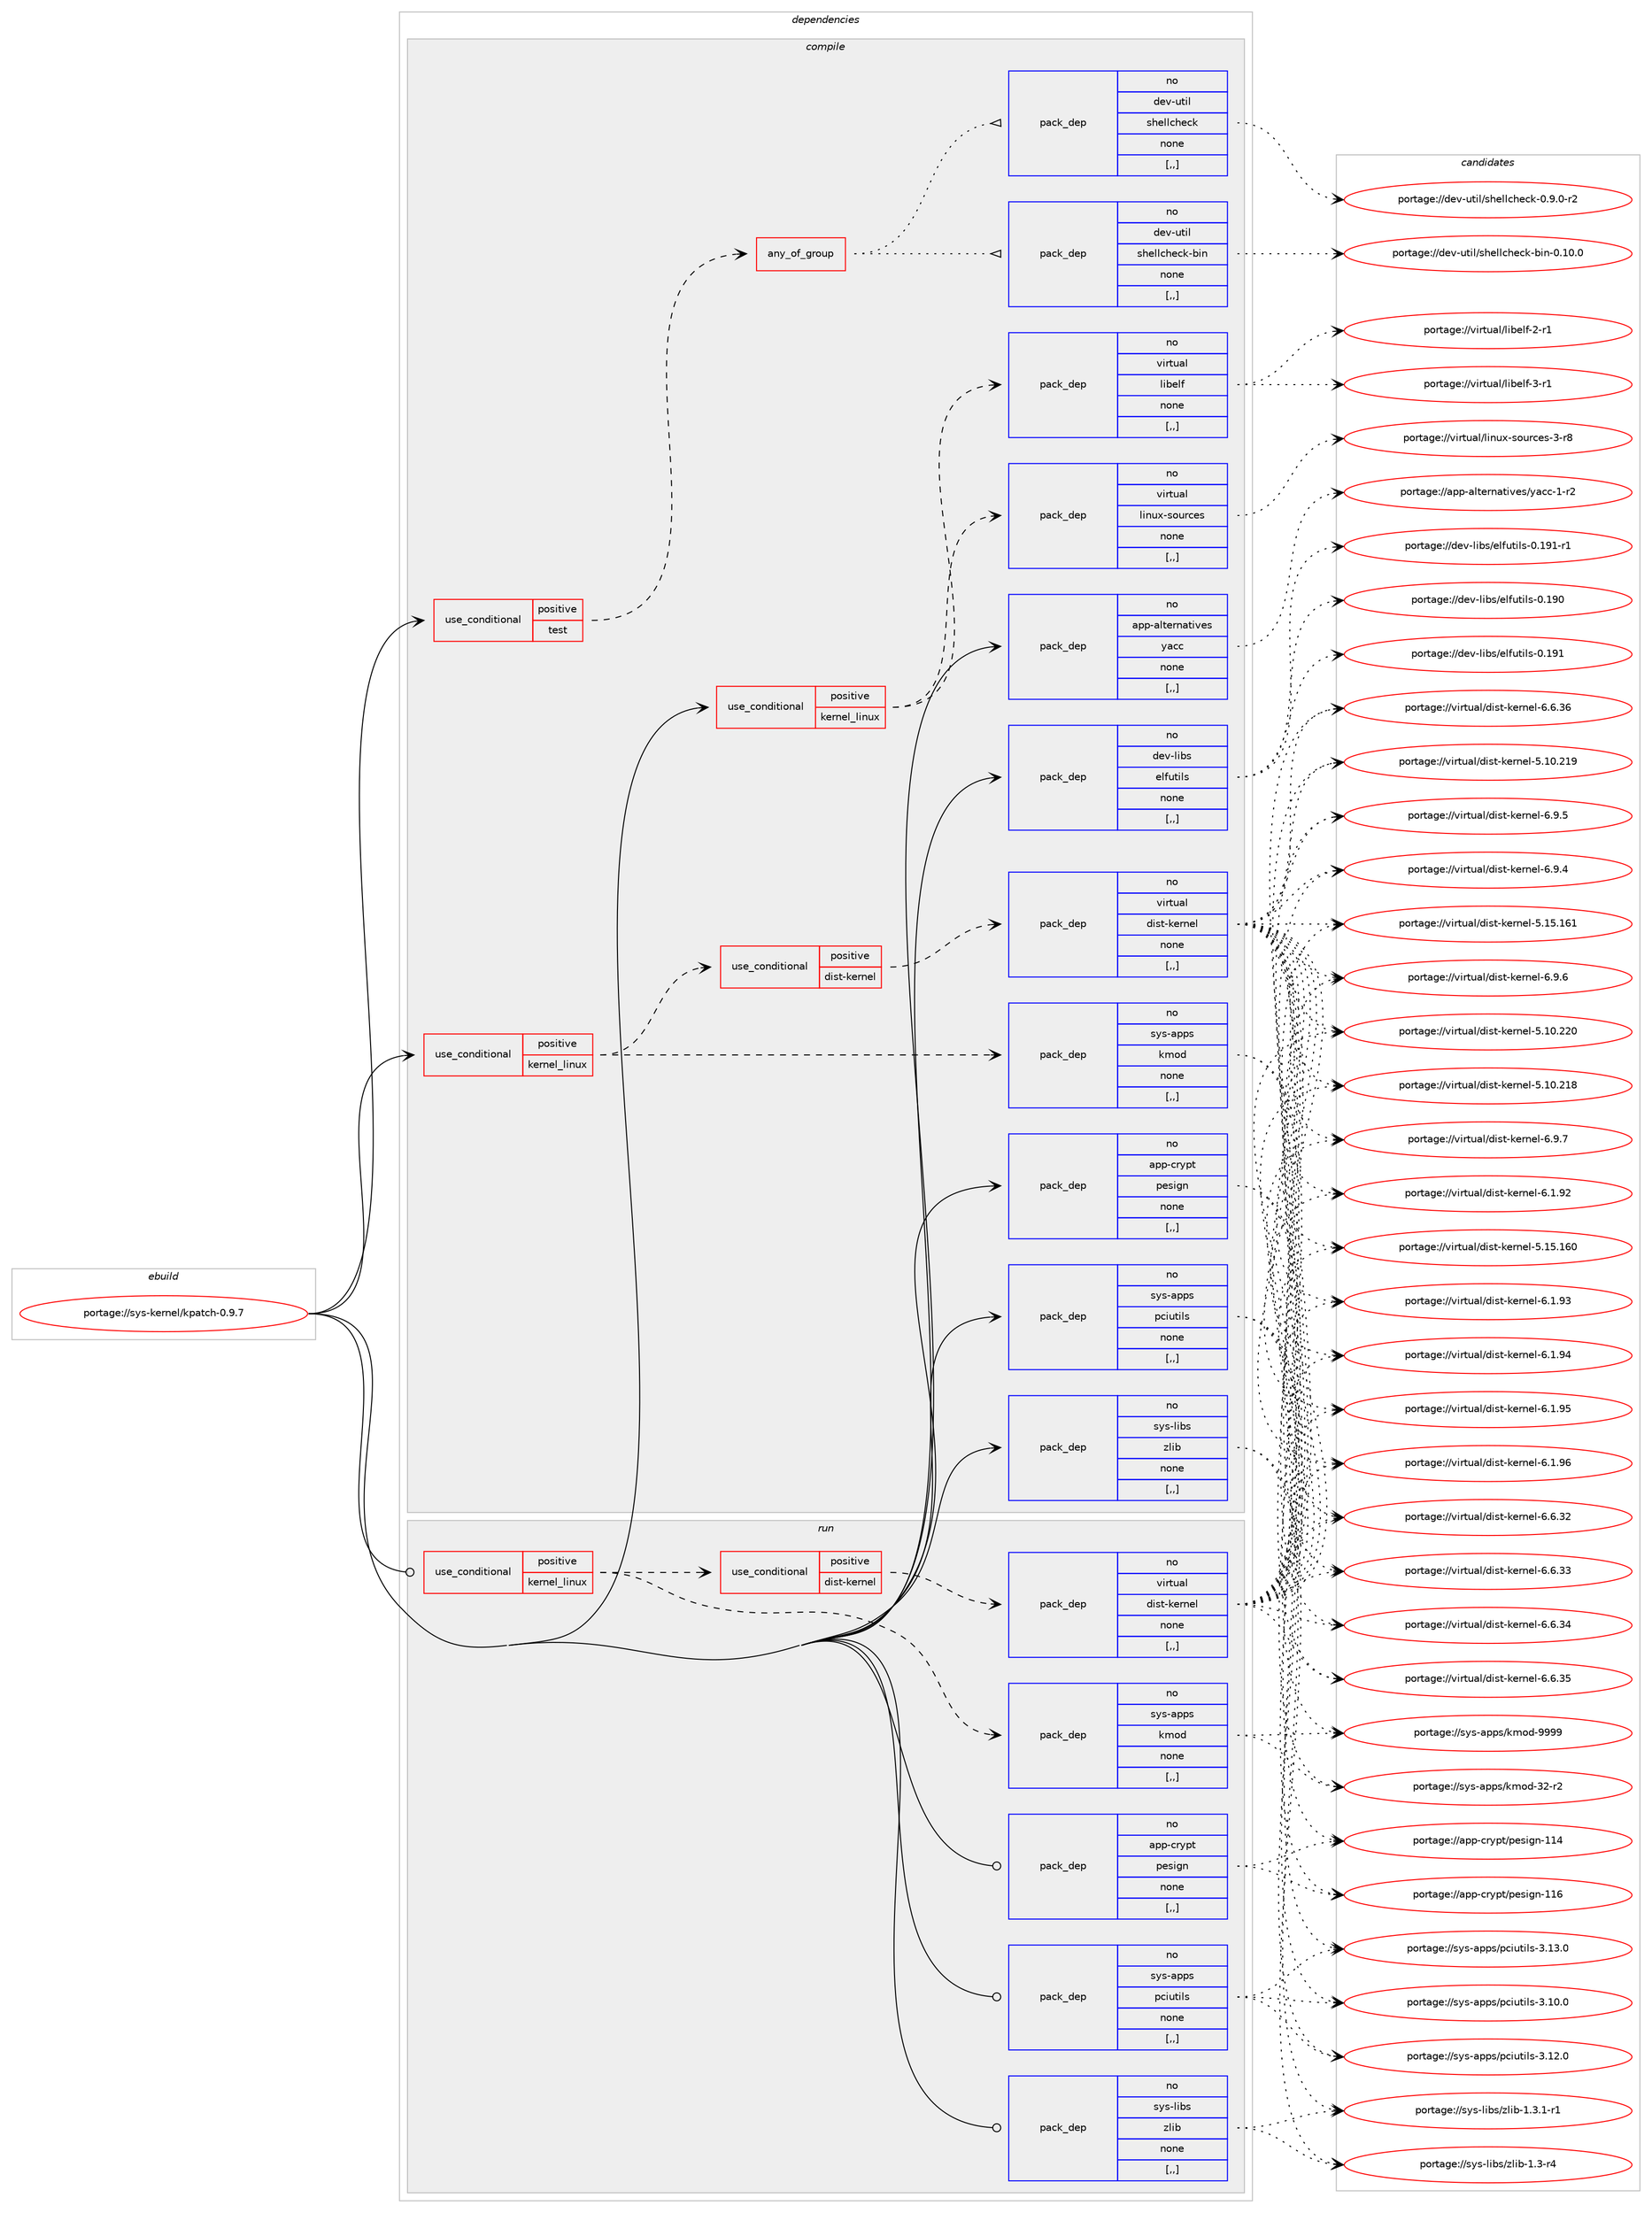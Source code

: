 digraph prolog {

# *************
# Graph options
# *************

newrank=true;
concentrate=true;
compound=true;
graph [rankdir=LR,fontname=Helvetica,fontsize=10,ranksep=1.5];#, ranksep=2.5, nodesep=0.2];
edge  [arrowhead=vee];
node  [fontname=Helvetica,fontsize=10];

# **********
# The ebuild
# **********

subgraph cluster_leftcol {
color=gray;
rank=same;
label=<<i>ebuild</i>>;
id [label="portage://sys-kernel/kpatch-0.9.7", color=red, width=4, href="../sys-kernel/kpatch-0.9.7.svg"];
}

# ****************
# The dependencies
# ****************

subgraph cluster_midcol {
color=gray;
label=<<i>dependencies</i>>;
subgraph cluster_compile {
fillcolor="#eeeeee";
style=filled;
label=<<i>compile</i>>;
subgraph cond114079 {
dependency428941 [label=<<TABLE BORDER="0" CELLBORDER="1" CELLSPACING="0" CELLPADDING="4"><TR><TD ROWSPAN="3" CELLPADDING="10">use_conditional</TD></TR><TR><TD>positive</TD></TR><TR><TD>kernel_linux</TD></TR></TABLE>>, shape=none, color=red];
subgraph pack311943 {
dependency428942 [label=<<TABLE BORDER="0" CELLBORDER="1" CELLSPACING="0" CELLPADDING="4" WIDTH="220"><TR><TD ROWSPAN="6" CELLPADDING="30">pack_dep</TD></TR><TR><TD WIDTH="110">no</TD></TR><TR><TD>sys-apps</TD></TR><TR><TD>kmod</TD></TR><TR><TD>none</TD></TR><TR><TD>[,,]</TD></TR></TABLE>>, shape=none, color=blue];
}
dependency428941:e -> dependency428942:w [weight=20,style="dashed",arrowhead="vee"];
subgraph cond114080 {
dependency428943 [label=<<TABLE BORDER="0" CELLBORDER="1" CELLSPACING="0" CELLPADDING="4"><TR><TD ROWSPAN="3" CELLPADDING="10">use_conditional</TD></TR><TR><TD>positive</TD></TR><TR><TD>dist-kernel</TD></TR></TABLE>>, shape=none, color=red];
subgraph pack311944 {
dependency428944 [label=<<TABLE BORDER="0" CELLBORDER="1" CELLSPACING="0" CELLPADDING="4" WIDTH="220"><TR><TD ROWSPAN="6" CELLPADDING="30">pack_dep</TD></TR><TR><TD WIDTH="110">no</TD></TR><TR><TD>virtual</TD></TR><TR><TD>dist-kernel</TD></TR><TR><TD>none</TD></TR><TR><TD>[,,]</TD></TR></TABLE>>, shape=none, color=blue];
}
dependency428943:e -> dependency428944:w [weight=20,style="dashed",arrowhead="vee"];
}
dependency428941:e -> dependency428943:w [weight=20,style="dashed",arrowhead="vee"];
}
id:e -> dependency428941:w [weight=20,style="solid",arrowhead="vee"];
subgraph cond114081 {
dependency428945 [label=<<TABLE BORDER="0" CELLBORDER="1" CELLSPACING="0" CELLPADDING="4"><TR><TD ROWSPAN="3" CELLPADDING="10">use_conditional</TD></TR><TR><TD>positive</TD></TR><TR><TD>kernel_linux</TD></TR></TABLE>>, shape=none, color=red];
subgraph pack311945 {
dependency428946 [label=<<TABLE BORDER="0" CELLBORDER="1" CELLSPACING="0" CELLPADDING="4" WIDTH="220"><TR><TD ROWSPAN="6" CELLPADDING="30">pack_dep</TD></TR><TR><TD WIDTH="110">no</TD></TR><TR><TD>virtual</TD></TR><TR><TD>linux-sources</TD></TR><TR><TD>none</TD></TR><TR><TD>[,,]</TD></TR></TABLE>>, shape=none, color=blue];
}
dependency428945:e -> dependency428946:w [weight=20,style="dashed",arrowhead="vee"];
subgraph pack311946 {
dependency428947 [label=<<TABLE BORDER="0" CELLBORDER="1" CELLSPACING="0" CELLPADDING="4" WIDTH="220"><TR><TD ROWSPAN="6" CELLPADDING="30">pack_dep</TD></TR><TR><TD WIDTH="110">no</TD></TR><TR><TD>virtual</TD></TR><TR><TD>libelf</TD></TR><TR><TD>none</TD></TR><TR><TD>[,,]</TD></TR></TABLE>>, shape=none, color=blue];
}
dependency428945:e -> dependency428947:w [weight=20,style="dashed",arrowhead="vee"];
}
id:e -> dependency428945:w [weight=20,style="solid",arrowhead="vee"];
subgraph cond114082 {
dependency428948 [label=<<TABLE BORDER="0" CELLBORDER="1" CELLSPACING="0" CELLPADDING="4"><TR><TD ROWSPAN="3" CELLPADDING="10">use_conditional</TD></TR><TR><TD>positive</TD></TR><TR><TD>test</TD></TR></TABLE>>, shape=none, color=red];
subgraph any2720 {
dependency428949 [label=<<TABLE BORDER="0" CELLBORDER="1" CELLSPACING="0" CELLPADDING="4"><TR><TD CELLPADDING="10">any_of_group</TD></TR></TABLE>>, shape=none, color=red];subgraph pack311947 {
dependency428950 [label=<<TABLE BORDER="0" CELLBORDER="1" CELLSPACING="0" CELLPADDING="4" WIDTH="220"><TR><TD ROWSPAN="6" CELLPADDING="30">pack_dep</TD></TR><TR><TD WIDTH="110">no</TD></TR><TR><TD>dev-util</TD></TR><TR><TD>shellcheck-bin</TD></TR><TR><TD>none</TD></TR><TR><TD>[,,]</TD></TR></TABLE>>, shape=none, color=blue];
}
dependency428949:e -> dependency428950:w [weight=20,style="dotted",arrowhead="oinv"];
subgraph pack311948 {
dependency428951 [label=<<TABLE BORDER="0" CELLBORDER="1" CELLSPACING="0" CELLPADDING="4" WIDTH="220"><TR><TD ROWSPAN="6" CELLPADDING="30">pack_dep</TD></TR><TR><TD WIDTH="110">no</TD></TR><TR><TD>dev-util</TD></TR><TR><TD>shellcheck</TD></TR><TR><TD>none</TD></TR><TR><TD>[,,]</TD></TR></TABLE>>, shape=none, color=blue];
}
dependency428949:e -> dependency428951:w [weight=20,style="dotted",arrowhead="oinv"];
}
dependency428948:e -> dependency428949:w [weight=20,style="dashed",arrowhead="vee"];
}
id:e -> dependency428948:w [weight=20,style="solid",arrowhead="vee"];
subgraph pack311949 {
dependency428952 [label=<<TABLE BORDER="0" CELLBORDER="1" CELLSPACING="0" CELLPADDING="4" WIDTH="220"><TR><TD ROWSPAN="6" CELLPADDING="30">pack_dep</TD></TR><TR><TD WIDTH="110">no</TD></TR><TR><TD>app-alternatives</TD></TR><TR><TD>yacc</TD></TR><TR><TD>none</TD></TR><TR><TD>[,,]</TD></TR></TABLE>>, shape=none, color=blue];
}
id:e -> dependency428952:w [weight=20,style="solid",arrowhead="vee"];
subgraph pack311950 {
dependency428953 [label=<<TABLE BORDER="0" CELLBORDER="1" CELLSPACING="0" CELLPADDING="4" WIDTH="220"><TR><TD ROWSPAN="6" CELLPADDING="30">pack_dep</TD></TR><TR><TD WIDTH="110">no</TD></TR><TR><TD>app-crypt</TD></TR><TR><TD>pesign</TD></TR><TR><TD>none</TD></TR><TR><TD>[,,]</TD></TR></TABLE>>, shape=none, color=blue];
}
id:e -> dependency428953:w [weight=20,style="solid",arrowhead="vee"];
subgraph pack311951 {
dependency428954 [label=<<TABLE BORDER="0" CELLBORDER="1" CELLSPACING="0" CELLPADDING="4" WIDTH="220"><TR><TD ROWSPAN="6" CELLPADDING="30">pack_dep</TD></TR><TR><TD WIDTH="110">no</TD></TR><TR><TD>dev-libs</TD></TR><TR><TD>elfutils</TD></TR><TR><TD>none</TD></TR><TR><TD>[,,]</TD></TR></TABLE>>, shape=none, color=blue];
}
id:e -> dependency428954:w [weight=20,style="solid",arrowhead="vee"];
subgraph pack311952 {
dependency428955 [label=<<TABLE BORDER="0" CELLBORDER="1" CELLSPACING="0" CELLPADDING="4" WIDTH="220"><TR><TD ROWSPAN="6" CELLPADDING="30">pack_dep</TD></TR><TR><TD WIDTH="110">no</TD></TR><TR><TD>sys-apps</TD></TR><TR><TD>pciutils</TD></TR><TR><TD>none</TD></TR><TR><TD>[,,]</TD></TR></TABLE>>, shape=none, color=blue];
}
id:e -> dependency428955:w [weight=20,style="solid",arrowhead="vee"];
subgraph pack311953 {
dependency428956 [label=<<TABLE BORDER="0" CELLBORDER="1" CELLSPACING="0" CELLPADDING="4" WIDTH="220"><TR><TD ROWSPAN="6" CELLPADDING="30">pack_dep</TD></TR><TR><TD WIDTH="110">no</TD></TR><TR><TD>sys-libs</TD></TR><TR><TD>zlib</TD></TR><TR><TD>none</TD></TR><TR><TD>[,,]</TD></TR></TABLE>>, shape=none, color=blue];
}
id:e -> dependency428956:w [weight=20,style="solid",arrowhead="vee"];
}
subgraph cluster_compileandrun {
fillcolor="#eeeeee";
style=filled;
label=<<i>compile and run</i>>;
}
subgraph cluster_run {
fillcolor="#eeeeee";
style=filled;
label=<<i>run</i>>;
subgraph cond114083 {
dependency428957 [label=<<TABLE BORDER="0" CELLBORDER="1" CELLSPACING="0" CELLPADDING="4"><TR><TD ROWSPAN="3" CELLPADDING="10">use_conditional</TD></TR><TR><TD>positive</TD></TR><TR><TD>kernel_linux</TD></TR></TABLE>>, shape=none, color=red];
subgraph pack311954 {
dependency428958 [label=<<TABLE BORDER="0" CELLBORDER="1" CELLSPACING="0" CELLPADDING="4" WIDTH="220"><TR><TD ROWSPAN="6" CELLPADDING="30">pack_dep</TD></TR><TR><TD WIDTH="110">no</TD></TR><TR><TD>sys-apps</TD></TR><TR><TD>kmod</TD></TR><TR><TD>none</TD></TR><TR><TD>[,,]</TD></TR></TABLE>>, shape=none, color=blue];
}
dependency428957:e -> dependency428958:w [weight=20,style="dashed",arrowhead="vee"];
subgraph cond114084 {
dependency428959 [label=<<TABLE BORDER="0" CELLBORDER="1" CELLSPACING="0" CELLPADDING="4"><TR><TD ROWSPAN="3" CELLPADDING="10">use_conditional</TD></TR><TR><TD>positive</TD></TR><TR><TD>dist-kernel</TD></TR></TABLE>>, shape=none, color=red];
subgraph pack311955 {
dependency428960 [label=<<TABLE BORDER="0" CELLBORDER="1" CELLSPACING="0" CELLPADDING="4" WIDTH="220"><TR><TD ROWSPAN="6" CELLPADDING="30">pack_dep</TD></TR><TR><TD WIDTH="110">no</TD></TR><TR><TD>virtual</TD></TR><TR><TD>dist-kernel</TD></TR><TR><TD>none</TD></TR><TR><TD>[,,]</TD></TR></TABLE>>, shape=none, color=blue];
}
dependency428959:e -> dependency428960:w [weight=20,style="dashed",arrowhead="vee"];
}
dependency428957:e -> dependency428959:w [weight=20,style="dashed",arrowhead="vee"];
}
id:e -> dependency428957:w [weight=20,style="solid",arrowhead="odot"];
subgraph pack311956 {
dependency428961 [label=<<TABLE BORDER="0" CELLBORDER="1" CELLSPACING="0" CELLPADDING="4" WIDTH="220"><TR><TD ROWSPAN="6" CELLPADDING="30">pack_dep</TD></TR><TR><TD WIDTH="110">no</TD></TR><TR><TD>app-crypt</TD></TR><TR><TD>pesign</TD></TR><TR><TD>none</TD></TR><TR><TD>[,,]</TD></TR></TABLE>>, shape=none, color=blue];
}
id:e -> dependency428961:w [weight=20,style="solid",arrowhead="odot"];
subgraph pack311957 {
dependency428962 [label=<<TABLE BORDER="0" CELLBORDER="1" CELLSPACING="0" CELLPADDING="4" WIDTH="220"><TR><TD ROWSPAN="6" CELLPADDING="30">pack_dep</TD></TR><TR><TD WIDTH="110">no</TD></TR><TR><TD>sys-apps</TD></TR><TR><TD>pciutils</TD></TR><TR><TD>none</TD></TR><TR><TD>[,,]</TD></TR></TABLE>>, shape=none, color=blue];
}
id:e -> dependency428962:w [weight=20,style="solid",arrowhead="odot"];
subgraph pack311958 {
dependency428963 [label=<<TABLE BORDER="0" CELLBORDER="1" CELLSPACING="0" CELLPADDING="4" WIDTH="220"><TR><TD ROWSPAN="6" CELLPADDING="30">pack_dep</TD></TR><TR><TD WIDTH="110">no</TD></TR><TR><TD>sys-libs</TD></TR><TR><TD>zlib</TD></TR><TR><TD>none</TD></TR><TR><TD>[,,]</TD></TR></TABLE>>, shape=none, color=blue];
}
id:e -> dependency428963:w [weight=20,style="solid",arrowhead="odot"];
}
}

# **************
# The candidates
# **************

subgraph cluster_choices {
rank=same;
color=gray;
label=<<i>candidates</i>>;

subgraph choice311943 {
color=black;
nodesep=1;
choice1151211154597112112115471071091111004551504511450 [label="portage://sys-apps/kmod-32-r2", color=red, width=4,href="../sys-apps/kmod-32-r2.svg"];
choice1151211154597112112115471071091111004557575757 [label="portage://sys-apps/kmod-9999", color=red, width=4,href="../sys-apps/kmod-9999.svg"];
dependency428942:e -> choice1151211154597112112115471071091111004551504511450:w [style=dotted,weight="100"];
dependency428942:e -> choice1151211154597112112115471071091111004557575757:w [style=dotted,weight="100"];
}
subgraph choice311944 {
color=black;
nodesep=1;
choice118105114116117971084710010511511645107101114110101108455346494846504956 [label="portage://virtual/dist-kernel-5.10.218", color=red, width=4,href="../virtual/dist-kernel-5.10.218.svg"];
choice118105114116117971084710010511511645107101114110101108455346494846504957 [label="portage://virtual/dist-kernel-5.10.219", color=red, width=4,href="../virtual/dist-kernel-5.10.219.svg"];
choice118105114116117971084710010511511645107101114110101108455346494846505048 [label="portage://virtual/dist-kernel-5.10.220", color=red, width=4,href="../virtual/dist-kernel-5.10.220.svg"];
choice118105114116117971084710010511511645107101114110101108455346495346495448 [label="portage://virtual/dist-kernel-5.15.160", color=red, width=4,href="../virtual/dist-kernel-5.15.160.svg"];
choice118105114116117971084710010511511645107101114110101108455346495346495449 [label="portage://virtual/dist-kernel-5.15.161", color=red, width=4,href="../virtual/dist-kernel-5.15.161.svg"];
choice11810511411611797108471001051151164510710111411010110845544649465750 [label="portage://virtual/dist-kernel-6.1.92", color=red, width=4,href="../virtual/dist-kernel-6.1.92.svg"];
choice11810511411611797108471001051151164510710111411010110845544649465751 [label="portage://virtual/dist-kernel-6.1.93", color=red, width=4,href="../virtual/dist-kernel-6.1.93.svg"];
choice11810511411611797108471001051151164510710111411010110845544649465752 [label="portage://virtual/dist-kernel-6.1.94", color=red, width=4,href="../virtual/dist-kernel-6.1.94.svg"];
choice11810511411611797108471001051151164510710111411010110845544649465753 [label="portage://virtual/dist-kernel-6.1.95", color=red, width=4,href="../virtual/dist-kernel-6.1.95.svg"];
choice11810511411611797108471001051151164510710111411010110845544649465754 [label="portage://virtual/dist-kernel-6.1.96", color=red, width=4,href="../virtual/dist-kernel-6.1.96.svg"];
choice11810511411611797108471001051151164510710111411010110845544654465150 [label="portage://virtual/dist-kernel-6.6.32", color=red, width=4,href="../virtual/dist-kernel-6.6.32.svg"];
choice11810511411611797108471001051151164510710111411010110845544654465151 [label="portage://virtual/dist-kernel-6.6.33", color=red, width=4,href="../virtual/dist-kernel-6.6.33.svg"];
choice11810511411611797108471001051151164510710111411010110845544654465152 [label="portage://virtual/dist-kernel-6.6.34", color=red, width=4,href="../virtual/dist-kernel-6.6.34.svg"];
choice11810511411611797108471001051151164510710111411010110845544654465153 [label="portage://virtual/dist-kernel-6.6.35", color=red, width=4,href="../virtual/dist-kernel-6.6.35.svg"];
choice11810511411611797108471001051151164510710111411010110845544654465154 [label="portage://virtual/dist-kernel-6.6.36", color=red, width=4,href="../virtual/dist-kernel-6.6.36.svg"];
choice118105114116117971084710010511511645107101114110101108455446574652 [label="portage://virtual/dist-kernel-6.9.4", color=red, width=4,href="../virtual/dist-kernel-6.9.4.svg"];
choice118105114116117971084710010511511645107101114110101108455446574653 [label="portage://virtual/dist-kernel-6.9.5", color=red, width=4,href="../virtual/dist-kernel-6.9.5.svg"];
choice118105114116117971084710010511511645107101114110101108455446574654 [label="portage://virtual/dist-kernel-6.9.6", color=red, width=4,href="../virtual/dist-kernel-6.9.6.svg"];
choice118105114116117971084710010511511645107101114110101108455446574655 [label="portage://virtual/dist-kernel-6.9.7", color=red, width=4,href="../virtual/dist-kernel-6.9.7.svg"];
dependency428944:e -> choice118105114116117971084710010511511645107101114110101108455346494846504956:w [style=dotted,weight="100"];
dependency428944:e -> choice118105114116117971084710010511511645107101114110101108455346494846504957:w [style=dotted,weight="100"];
dependency428944:e -> choice118105114116117971084710010511511645107101114110101108455346494846505048:w [style=dotted,weight="100"];
dependency428944:e -> choice118105114116117971084710010511511645107101114110101108455346495346495448:w [style=dotted,weight="100"];
dependency428944:e -> choice118105114116117971084710010511511645107101114110101108455346495346495449:w [style=dotted,weight="100"];
dependency428944:e -> choice11810511411611797108471001051151164510710111411010110845544649465750:w [style=dotted,weight="100"];
dependency428944:e -> choice11810511411611797108471001051151164510710111411010110845544649465751:w [style=dotted,weight="100"];
dependency428944:e -> choice11810511411611797108471001051151164510710111411010110845544649465752:w [style=dotted,weight="100"];
dependency428944:e -> choice11810511411611797108471001051151164510710111411010110845544649465753:w [style=dotted,weight="100"];
dependency428944:e -> choice11810511411611797108471001051151164510710111411010110845544649465754:w [style=dotted,weight="100"];
dependency428944:e -> choice11810511411611797108471001051151164510710111411010110845544654465150:w [style=dotted,weight="100"];
dependency428944:e -> choice11810511411611797108471001051151164510710111411010110845544654465151:w [style=dotted,weight="100"];
dependency428944:e -> choice11810511411611797108471001051151164510710111411010110845544654465152:w [style=dotted,weight="100"];
dependency428944:e -> choice11810511411611797108471001051151164510710111411010110845544654465153:w [style=dotted,weight="100"];
dependency428944:e -> choice11810511411611797108471001051151164510710111411010110845544654465154:w [style=dotted,weight="100"];
dependency428944:e -> choice118105114116117971084710010511511645107101114110101108455446574652:w [style=dotted,weight="100"];
dependency428944:e -> choice118105114116117971084710010511511645107101114110101108455446574653:w [style=dotted,weight="100"];
dependency428944:e -> choice118105114116117971084710010511511645107101114110101108455446574654:w [style=dotted,weight="100"];
dependency428944:e -> choice118105114116117971084710010511511645107101114110101108455446574655:w [style=dotted,weight="100"];
}
subgraph choice311945 {
color=black;
nodesep=1;
choice1181051141161179710847108105110117120451151111171149910111545514511456 [label="portage://virtual/linux-sources-3-r8", color=red, width=4,href="../virtual/linux-sources-3-r8.svg"];
dependency428946:e -> choice1181051141161179710847108105110117120451151111171149910111545514511456:w [style=dotted,weight="100"];
}
subgraph choice311946 {
color=black;
nodesep=1;
choice11810511411611797108471081059810110810245504511449 [label="portage://virtual/libelf-2-r1", color=red, width=4,href="../virtual/libelf-2-r1.svg"];
choice11810511411611797108471081059810110810245514511449 [label="portage://virtual/libelf-3-r1", color=red, width=4,href="../virtual/libelf-3-r1.svg"];
dependency428947:e -> choice11810511411611797108471081059810110810245504511449:w [style=dotted,weight="100"];
dependency428947:e -> choice11810511411611797108471081059810110810245514511449:w [style=dotted,weight="100"];
}
subgraph choice311947 {
color=black;
nodesep=1;
choice10010111845117116105108471151041011081089910410199107459810511045484649484648 [label="portage://dev-util/shellcheck-bin-0.10.0", color=red, width=4,href="../dev-util/shellcheck-bin-0.10.0.svg"];
dependency428950:e -> choice10010111845117116105108471151041011081089910410199107459810511045484649484648:w [style=dotted,weight="100"];
}
subgraph choice311948 {
color=black;
nodesep=1;
choice100101118451171161051084711510410110810899104101991074548465746484511450 [label="portage://dev-util/shellcheck-0.9.0-r2", color=red, width=4,href="../dev-util/shellcheck-0.9.0-r2.svg"];
dependency428951:e -> choice100101118451171161051084711510410110810899104101991074548465746484511450:w [style=dotted,weight="100"];
}
subgraph choice311949 {
color=black;
nodesep=1;
choice971121124597108116101114110971161051181011154712197999945494511450 [label="portage://app-alternatives/yacc-1-r2", color=red, width=4,href="../app-alternatives/yacc-1-r2.svg"];
dependency428952:e -> choice971121124597108116101114110971161051181011154712197999945494511450:w [style=dotted,weight="100"];
}
subgraph choice311950 {
color=black;
nodesep=1;
choice9711211245991141211121164711210111510510311045494952 [label="portage://app-crypt/pesign-114", color=red, width=4,href="../app-crypt/pesign-114.svg"];
choice9711211245991141211121164711210111510510311045494954 [label="portage://app-crypt/pesign-116", color=red, width=4,href="../app-crypt/pesign-116.svg"];
dependency428953:e -> choice9711211245991141211121164711210111510510311045494952:w [style=dotted,weight="100"];
dependency428953:e -> choice9711211245991141211121164711210111510510311045494954:w [style=dotted,weight="100"];
}
subgraph choice311951 {
color=black;
nodesep=1;
choice100101118451081059811547101108102117116105108115454846495748 [label="portage://dev-libs/elfutils-0.190", color=red, width=4,href="../dev-libs/elfutils-0.190.svg"];
choice100101118451081059811547101108102117116105108115454846495749 [label="portage://dev-libs/elfutils-0.191", color=red, width=4,href="../dev-libs/elfutils-0.191.svg"];
choice1001011184510810598115471011081021171161051081154548464957494511449 [label="portage://dev-libs/elfutils-0.191-r1", color=red, width=4,href="../dev-libs/elfutils-0.191-r1.svg"];
dependency428954:e -> choice100101118451081059811547101108102117116105108115454846495748:w [style=dotted,weight="100"];
dependency428954:e -> choice100101118451081059811547101108102117116105108115454846495749:w [style=dotted,weight="100"];
dependency428954:e -> choice1001011184510810598115471011081021171161051081154548464957494511449:w [style=dotted,weight="100"];
}
subgraph choice311952 {
color=black;
nodesep=1;
choice1151211154597112112115471129910511711610510811545514649484648 [label="portage://sys-apps/pciutils-3.10.0", color=red, width=4,href="../sys-apps/pciutils-3.10.0.svg"];
choice1151211154597112112115471129910511711610510811545514649504648 [label="portage://sys-apps/pciutils-3.12.0", color=red, width=4,href="../sys-apps/pciutils-3.12.0.svg"];
choice1151211154597112112115471129910511711610510811545514649514648 [label="portage://sys-apps/pciutils-3.13.0", color=red, width=4,href="../sys-apps/pciutils-3.13.0.svg"];
dependency428955:e -> choice1151211154597112112115471129910511711610510811545514649484648:w [style=dotted,weight="100"];
dependency428955:e -> choice1151211154597112112115471129910511711610510811545514649504648:w [style=dotted,weight="100"];
dependency428955:e -> choice1151211154597112112115471129910511711610510811545514649514648:w [style=dotted,weight="100"];
}
subgraph choice311953 {
color=black;
nodesep=1;
choice11512111545108105981154712210810598454946514511452 [label="portage://sys-libs/zlib-1.3-r4", color=red, width=4,href="../sys-libs/zlib-1.3-r4.svg"];
choice115121115451081059811547122108105984549465146494511449 [label="portage://sys-libs/zlib-1.3.1-r1", color=red, width=4,href="../sys-libs/zlib-1.3.1-r1.svg"];
dependency428956:e -> choice11512111545108105981154712210810598454946514511452:w [style=dotted,weight="100"];
dependency428956:e -> choice115121115451081059811547122108105984549465146494511449:w [style=dotted,weight="100"];
}
subgraph choice311954 {
color=black;
nodesep=1;
choice1151211154597112112115471071091111004551504511450 [label="portage://sys-apps/kmod-32-r2", color=red, width=4,href="../sys-apps/kmod-32-r2.svg"];
choice1151211154597112112115471071091111004557575757 [label="portage://sys-apps/kmod-9999", color=red, width=4,href="../sys-apps/kmod-9999.svg"];
dependency428958:e -> choice1151211154597112112115471071091111004551504511450:w [style=dotted,weight="100"];
dependency428958:e -> choice1151211154597112112115471071091111004557575757:w [style=dotted,weight="100"];
}
subgraph choice311955 {
color=black;
nodesep=1;
choice118105114116117971084710010511511645107101114110101108455346494846504956 [label="portage://virtual/dist-kernel-5.10.218", color=red, width=4,href="../virtual/dist-kernel-5.10.218.svg"];
choice118105114116117971084710010511511645107101114110101108455346494846504957 [label="portage://virtual/dist-kernel-5.10.219", color=red, width=4,href="../virtual/dist-kernel-5.10.219.svg"];
choice118105114116117971084710010511511645107101114110101108455346494846505048 [label="portage://virtual/dist-kernel-5.10.220", color=red, width=4,href="../virtual/dist-kernel-5.10.220.svg"];
choice118105114116117971084710010511511645107101114110101108455346495346495448 [label="portage://virtual/dist-kernel-5.15.160", color=red, width=4,href="../virtual/dist-kernel-5.15.160.svg"];
choice118105114116117971084710010511511645107101114110101108455346495346495449 [label="portage://virtual/dist-kernel-5.15.161", color=red, width=4,href="../virtual/dist-kernel-5.15.161.svg"];
choice11810511411611797108471001051151164510710111411010110845544649465750 [label="portage://virtual/dist-kernel-6.1.92", color=red, width=4,href="../virtual/dist-kernel-6.1.92.svg"];
choice11810511411611797108471001051151164510710111411010110845544649465751 [label="portage://virtual/dist-kernel-6.1.93", color=red, width=4,href="../virtual/dist-kernel-6.1.93.svg"];
choice11810511411611797108471001051151164510710111411010110845544649465752 [label="portage://virtual/dist-kernel-6.1.94", color=red, width=4,href="../virtual/dist-kernel-6.1.94.svg"];
choice11810511411611797108471001051151164510710111411010110845544649465753 [label="portage://virtual/dist-kernel-6.1.95", color=red, width=4,href="../virtual/dist-kernel-6.1.95.svg"];
choice11810511411611797108471001051151164510710111411010110845544649465754 [label="portage://virtual/dist-kernel-6.1.96", color=red, width=4,href="../virtual/dist-kernel-6.1.96.svg"];
choice11810511411611797108471001051151164510710111411010110845544654465150 [label="portage://virtual/dist-kernel-6.6.32", color=red, width=4,href="../virtual/dist-kernel-6.6.32.svg"];
choice11810511411611797108471001051151164510710111411010110845544654465151 [label="portage://virtual/dist-kernel-6.6.33", color=red, width=4,href="../virtual/dist-kernel-6.6.33.svg"];
choice11810511411611797108471001051151164510710111411010110845544654465152 [label="portage://virtual/dist-kernel-6.6.34", color=red, width=4,href="../virtual/dist-kernel-6.6.34.svg"];
choice11810511411611797108471001051151164510710111411010110845544654465153 [label="portage://virtual/dist-kernel-6.6.35", color=red, width=4,href="../virtual/dist-kernel-6.6.35.svg"];
choice11810511411611797108471001051151164510710111411010110845544654465154 [label="portage://virtual/dist-kernel-6.6.36", color=red, width=4,href="../virtual/dist-kernel-6.6.36.svg"];
choice118105114116117971084710010511511645107101114110101108455446574652 [label="portage://virtual/dist-kernel-6.9.4", color=red, width=4,href="../virtual/dist-kernel-6.9.4.svg"];
choice118105114116117971084710010511511645107101114110101108455446574653 [label="portage://virtual/dist-kernel-6.9.5", color=red, width=4,href="../virtual/dist-kernel-6.9.5.svg"];
choice118105114116117971084710010511511645107101114110101108455446574654 [label="portage://virtual/dist-kernel-6.9.6", color=red, width=4,href="../virtual/dist-kernel-6.9.6.svg"];
choice118105114116117971084710010511511645107101114110101108455446574655 [label="portage://virtual/dist-kernel-6.9.7", color=red, width=4,href="../virtual/dist-kernel-6.9.7.svg"];
dependency428960:e -> choice118105114116117971084710010511511645107101114110101108455346494846504956:w [style=dotted,weight="100"];
dependency428960:e -> choice118105114116117971084710010511511645107101114110101108455346494846504957:w [style=dotted,weight="100"];
dependency428960:e -> choice118105114116117971084710010511511645107101114110101108455346494846505048:w [style=dotted,weight="100"];
dependency428960:e -> choice118105114116117971084710010511511645107101114110101108455346495346495448:w [style=dotted,weight="100"];
dependency428960:e -> choice118105114116117971084710010511511645107101114110101108455346495346495449:w [style=dotted,weight="100"];
dependency428960:e -> choice11810511411611797108471001051151164510710111411010110845544649465750:w [style=dotted,weight="100"];
dependency428960:e -> choice11810511411611797108471001051151164510710111411010110845544649465751:w [style=dotted,weight="100"];
dependency428960:e -> choice11810511411611797108471001051151164510710111411010110845544649465752:w [style=dotted,weight="100"];
dependency428960:e -> choice11810511411611797108471001051151164510710111411010110845544649465753:w [style=dotted,weight="100"];
dependency428960:e -> choice11810511411611797108471001051151164510710111411010110845544649465754:w [style=dotted,weight="100"];
dependency428960:e -> choice11810511411611797108471001051151164510710111411010110845544654465150:w [style=dotted,weight="100"];
dependency428960:e -> choice11810511411611797108471001051151164510710111411010110845544654465151:w [style=dotted,weight="100"];
dependency428960:e -> choice11810511411611797108471001051151164510710111411010110845544654465152:w [style=dotted,weight="100"];
dependency428960:e -> choice11810511411611797108471001051151164510710111411010110845544654465153:w [style=dotted,weight="100"];
dependency428960:e -> choice11810511411611797108471001051151164510710111411010110845544654465154:w [style=dotted,weight="100"];
dependency428960:e -> choice118105114116117971084710010511511645107101114110101108455446574652:w [style=dotted,weight="100"];
dependency428960:e -> choice118105114116117971084710010511511645107101114110101108455446574653:w [style=dotted,weight="100"];
dependency428960:e -> choice118105114116117971084710010511511645107101114110101108455446574654:w [style=dotted,weight="100"];
dependency428960:e -> choice118105114116117971084710010511511645107101114110101108455446574655:w [style=dotted,weight="100"];
}
subgraph choice311956 {
color=black;
nodesep=1;
choice9711211245991141211121164711210111510510311045494952 [label="portage://app-crypt/pesign-114", color=red, width=4,href="../app-crypt/pesign-114.svg"];
choice9711211245991141211121164711210111510510311045494954 [label="portage://app-crypt/pesign-116", color=red, width=4,href="../app-crypt/pesign-116.svg"];
dependency428961:e -> choice9711211245991141211121164711210111510510311045494952:w [style=dotted,weight="100"];
dependency428961:e -> choice9711211245991141211121164711210111510510311045494954:w [style=dotted,weight="100"];
}
subgraph choice311957 {
color=black;
nodesep=1;
choice1151211154597112112115471129910511711610510811545514649484648 [label="portage://sys-apps/pciutils-3.10.0", color=red, width=4,href="../sys-apps/pciutils-3.10.0.svg"];
choice1151211154597112112115471129910511711610510811545514649504648 [label="portage://sys-apps/pciutils-3.12.0", color=red, width=4,href="../sys-apps/pciutils-3.12.0.svg"];
choice1151211154597112112115471129910511711610510811545514649514648 [label="portage://sys-apps/pciutils-3.13.0", color=red, width=4,href="../sys-apps/pciutils-3.13.0.svg"];
dependency428962:e -> choice1151211154597112112115471129910511711610510811545514649484648:w [style=dotted,weight="100"];
dependency428962:e -> choice1151211154597112112115471129910511711610510811545514649504648:w [style=dotted,weight="100"];
dependency428962:e -> choice1151211154597112112115471129910511711610510811545514649514648:w [style=dotted,weight="100"];
}
subgraph choice311958 {
color=black;
nodesep=1;
choice11512111545108105981154712210810598454946514511452 [label="portage://sys-libs/zlib-1.3-r4", color=red, width=4,href="../sys-libs/zlib-1.3-r4.svg"];
choice115121115451081059811547122108105984549465146494511449 [label="portage://sys-libs/zlib-1.3.1-r1", color=red, width=4,href="../sys-libs/zlib-1.3.1-r1.svg"];
dependency428963:e -> choice11512111545108105981154712210810598454946514511452:w [style=dotted,weight="100"];
dependency428963:e -> choice115121115451081059811547122108105984549465146494511449:w [style=dotted,weight="100"];
}
}

}
